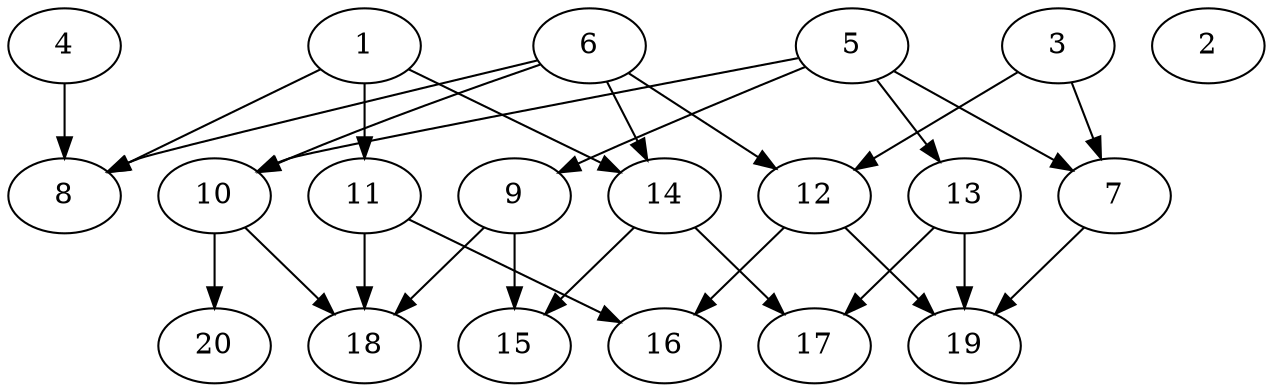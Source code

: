 // DAG automatically generated by daggen at Sat Jul 27 15:38:39 2019
// ./daggen --dot -n 20 --ccr 0.4 --fat 0.7 --regular 0.5 --density 0.4 --mindata 5242880 --maxdata 52428800 
digraph G {
  1 [size="19944960", alpha="0.11", expect_size="7977984"] 
  1 -> 8 [size ="7977984"]
  1 -> 11 [size ="7977984"]
  1 -> 14 [size ="7977984"]
  2 [size="51189760", alpha="0.07", expect_size="20475904"] 
  3 [size="126433280", alpha="0.01", expect_size="50573312"] 
  3 -> 7 [size ="50573312"]
  3 -> 12 [size ="50573312"]
  4 [size="37770240", alpha="0.07", expect_size="15108096"] 
  4 -> 8 [size ="15108096"]
  5 [size="112209920", alpha="0.07", expect_size="44883968"] 
  5 -> 7 [size ="44883968"]
  5 -> 9 [size ="44883968"]
  5 -> 10 [size ="44883968"]
  5 -> 13 [size ="44883968"]
  6 [size="127329280", alpha="0.12", expect_size="50931712"] 
  6 -> 8 [size ="50931712"]
  6 -> 10 [size ="50931712"]
  6 -> 12 [size ="50931712"]
  6 -> 14 [size ="50931712"]
  7 [size="63014400", alpha="0.16", expect_size="25205760"] 
  7 -> 19 [size ="25205760"]
  8 [size="102673920", alpha="0.12", expect_size="41069568"] 
  9 [size="124446720", alpha="0.08", expect_size="49778688"] 
  9 -> 15 [size ="49778688"]
  9 -> 18 [size ="49778688"]
  10 [size="40665600", alpha="0.19", expect_size="16266240"] 
  10 -> 18 [size ="16266240"]
  10 -> 20 [size ="16266240"]
  11 [size="123558400", alpha="0.17", expect_size="49423360"] 
  11 -> 16 [size ="49423360"]
  11 -> 18 [size ="49423360"]
  12 [size="67742720", alpha="0.07", expect_size="27097088"] 
  12 -> 16 [size ="27097088"]
  12 -> 19 [size ="27097088"]
  13 [size="110999040", alpha="0.10", expect_size="44399616"] 
  13 -> 17 [size ="44399616"]
  13 -> 19 [size ="44399616"]
  14 [size="115292160", alpha="0.19", expect_size="46116864"] 
  14 -> 15 [size ="46116864"]
  14 -> 17 [size ="46116864"]
  15 [size="39280640", alpha="0.14", expect_size="15712256"] 
  16 [size="78141440", alpha="0.12", expect_size="31256576"] 
  17 [size="32601600", alpha="0.02", expect_size="13040640"] 
  18 [size="125504000", alpha="0.15", expect_size="50201600"] 
  19 [size="78656000", alpha="0.07", expect_size="31462400"] 
  20 [size="125370880", alpha="0.05", expect_size="50148352"] 
}
